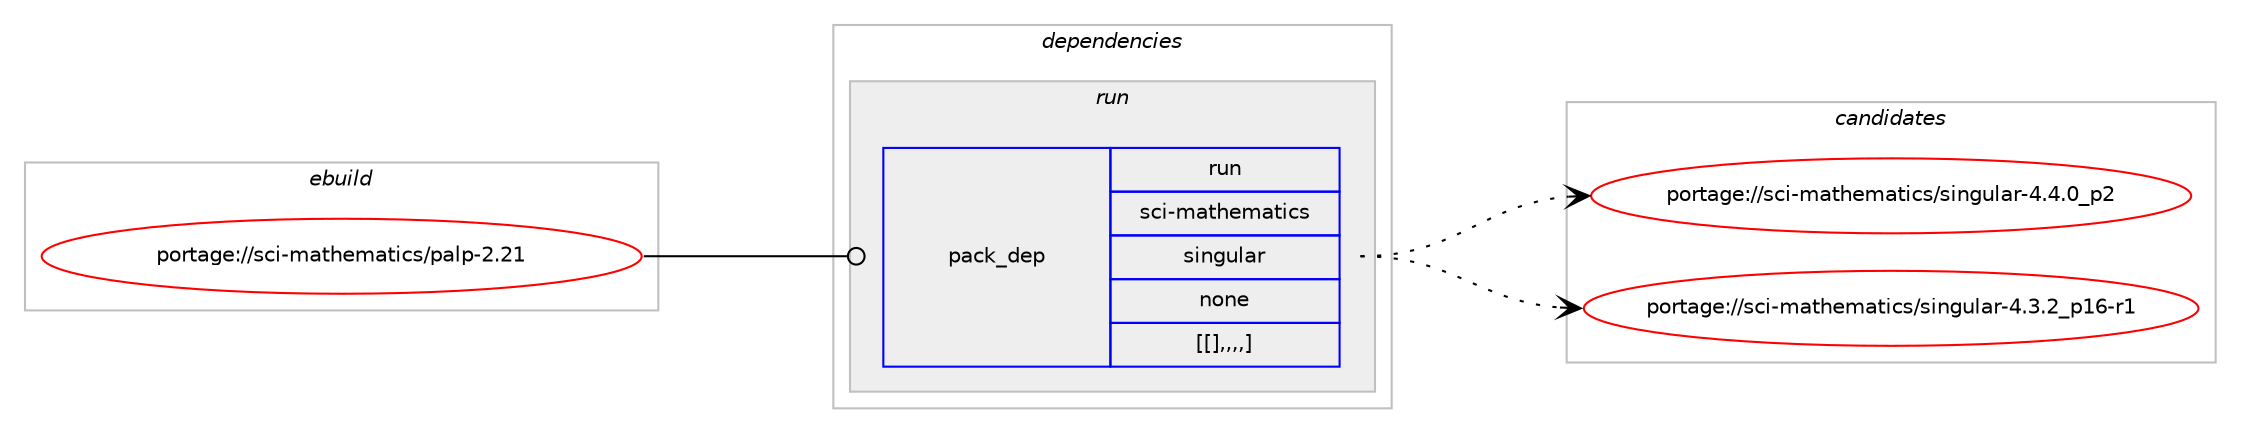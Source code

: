 digraph prolog {

# *************
# Graph options
# *************

newrank=true;
concentrate=true;
compound=true;
graph [rankdir=LR,fontname=Helvetica,fontsize=10,ranksep=1.5];#, ranksep=2.5, nodesep=0.2];
edge  [arrowhead=vee];
node  [fontname=Helvetica,fontsize=10];

# **********
# The ebuild
# **********

subgraph cluster_leftcol {
color=gray;
label=<<i>ebuild</i>>;
id [label="portage://sci-mathematics/palp-2.21", color=red, width=4, href="../sci-mathematics/palp-2.21.svg"];
}

# ****************
# The dependencies
# ****************

subgraph cluster_midcol {
color=gray;
label=<<i>dependencies</i>>;
subgraph cluster_compile {
fillcolor="#eeeeee";
style=filled;
label=<<i>compile</i>>;
}
subgraph cluster_compileandrun {
fillcolor="#eeeeee";
style=filled;
label=<<i>compile and run</i>>;
}
subgraph cluster_run {
fillcolor="#eeeeee";
style=filled;
label=<<i>run</i>>;
subgraph pack303855 {
dependency418991 [label=<<TABLE BORDER="0" CELLBORDER="1" CELLSPACING="0" CELLPADDING="4" WIDTH="220"><TR><TD ROWSPAN="6" CELLPADDING="30">pack_dep</TD></TR><TR><TD WIDTH="110">run</TD></TR><TR><TD>sci-mathematics</TD></TR><TR><TD>singular</TD></TR><TR><TD>none</TD></TR><TR><TD>[[],,,,]</TD></TR></TABLE>>, shape=none, color=blue];
}
id:e -> dependency418991:w [weight=20,style="solid",arrowhead="odot"];
}
}

# **************
# The candidates
# **************

subgraph cluster_choices {
rank=same;
color=gray;
label=<<i>candidates</i>>;

subgraph choice303855 {
color=black;
nodesep=1;
choice115991054510997116104101109971161059911547115105110103117108971144552465246489511250 [label="portage://sci-mathematics/singular-4.4.0_p2", color=red, width=4,href="../sci-mathematics/singular-4.4.0_p2.svg"];
choice115991054510997116104101109971161059911547115105110103117108971144552465146509511249544511449 [label="portage://sci-mathematics/singular-4.3.2_p16-r1", color=red, width=4,href="../sci-mathematics/singular-4.3.2_p16-r1.svg"];
dependency418991:e -> choice115991054510997116104101109971161059911547115105110103117108971144552465246489511250:w [style=dotted,weight="100"];
dependency418991:e -> choice115991054510997116104101109971161059911547115105110103117108971144552465146509511249544511449:w [style=dotted,weight="100"];
}
}

}
